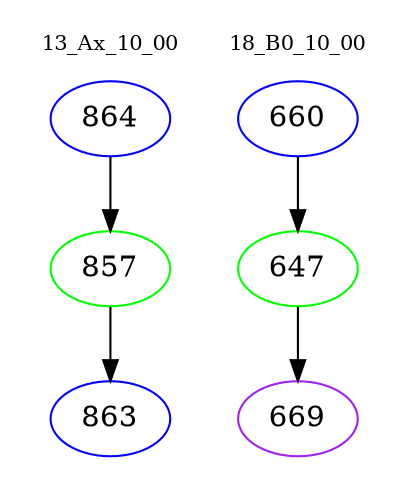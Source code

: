 digraph{
subgraph cluster_0 {
color = white
label = "13_Ax_10_00";
fontsize=10;
T0_864 [label="864", color="blue"]
T0_864 -> T0_857 [color="black"]
T0_857 [label="857", color="green"]
T0_857 -> T0_863 [color="black"]
T0_863 [label="863", color="blue"]
}
subgraph cluster_1 {
color = white
label = "18_B0_10_00";
fontsize=10;
T1_660 [label="660", color="blue"]
T1_660 -> T1_647 [color="black"]
T1_647 [label="647", color="green"]
T1_647 -> T1_669 [color="black"]
T1_669 [label="669", color="purple"]
}
}
